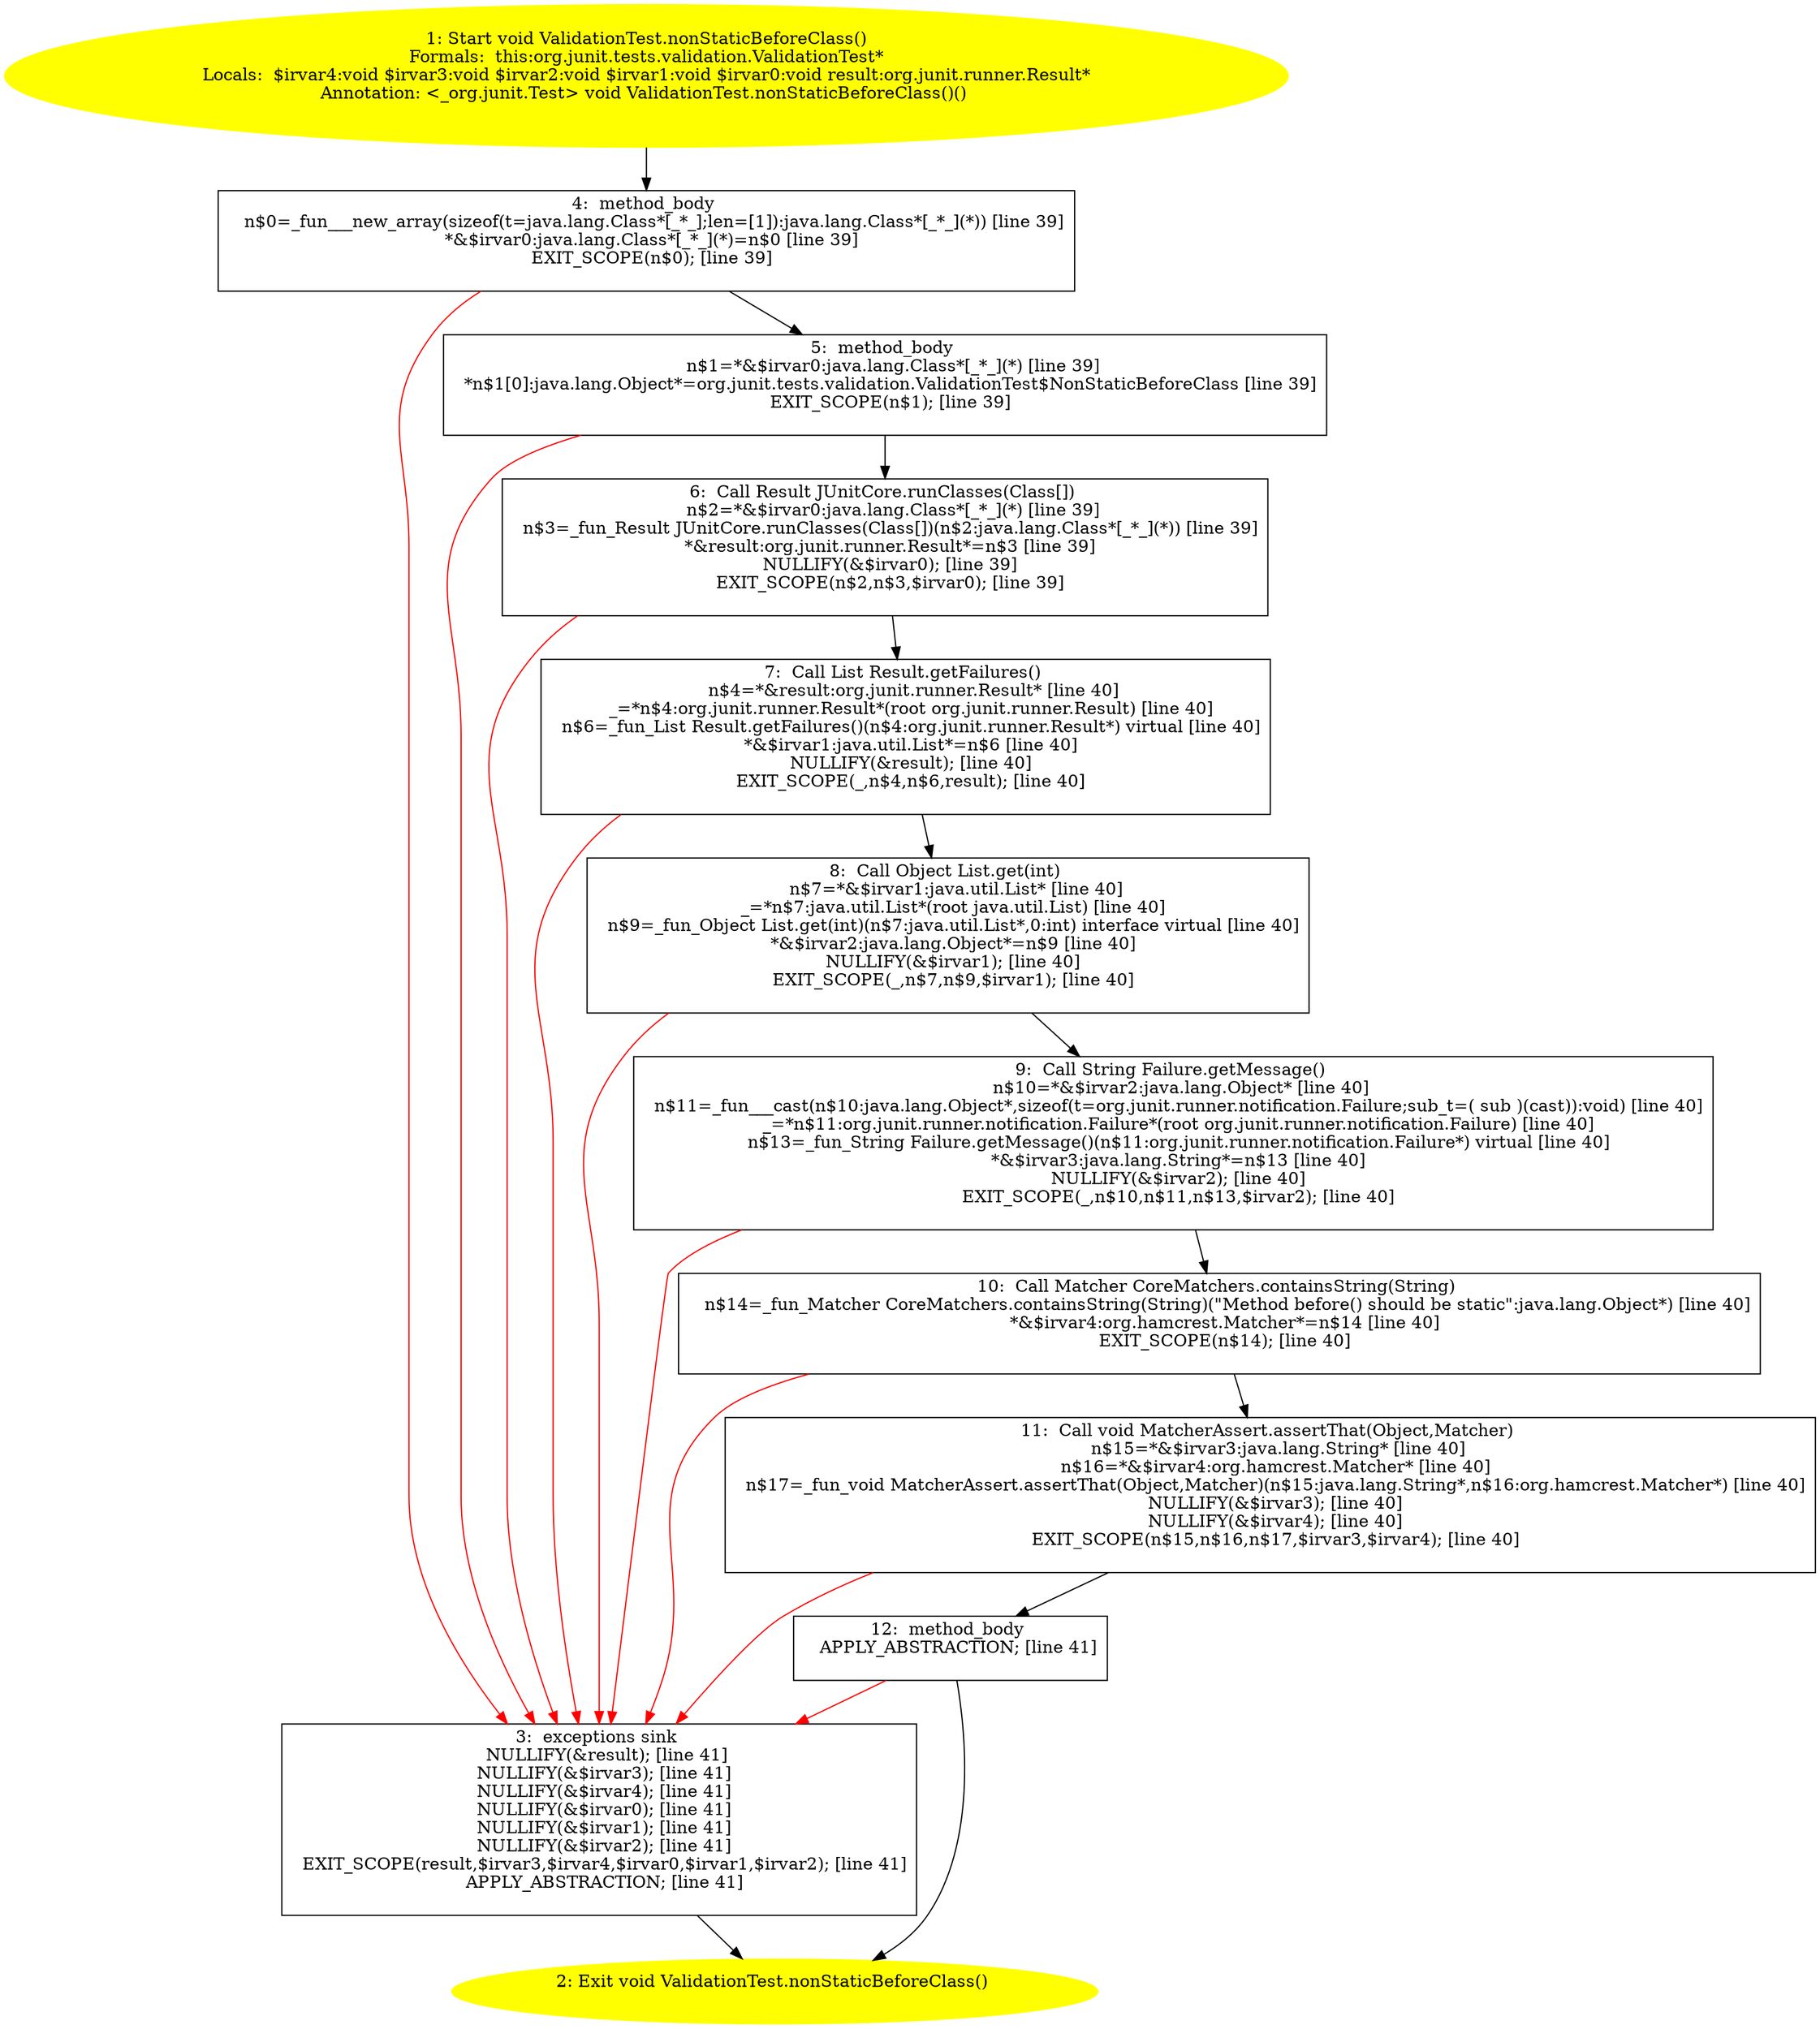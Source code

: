 /* @generated */
digraph cfg {
"org.junit.tests.validation.ValidationTest.nonStaticBeforeClass():void.cd38abd907febd5d752a1d675c0ad948_1" [label="1: Start void ValidationTest.nonStaticBeforeClass()\nFormals:  this:org.junit.tests.validation.ValidationTest*\nLocals:  $irvar4:void $irvar3:void $irvar2:void $irvar1:void $irvar0:void result:org.junit.runner.Result*\nAnnotation: <_org.junit.Test> void ValidationTest.nonStaticBeforeClass()() \n  " color=yellow style=filled]
	

	 "org.junit.tests.validation.ValidationTest.nonStaticBeforeClass():void.cd38abd907febd5d752a1d675c0ad948_1" -> "org.junit.tests.validation.ValidationTest.nonStaticBeforeClass():void.cd38abd907febd5d752a1d675c0ad948_4" ;
"org.junit.tests.validation.ValidationTest.nonStaticBeforeClass():void.cd38abd907febd5d752a1d675c0ad948_2" [label="2: Exit void ValidationTest.nonStaticBeforeClass() \n  " color=yellow style=filled]
	

"org.junit.tests.validation.ValidationTest.nonStaticBeforeClass():void.cd38abd907febd5d752a1d675c0ad948_3" [label="3:  exceptions sink \n   NULLIFY(&result); [line 41]\n  NULLIFY(&$irvar3); [line 41]\n  NULLIFY(&$irvar4); [line 41]\n  NULLIFY(&$irvar0); [line 41]\n  NULLIFY(&$irvar1); [line 41]\n  NULLIFY(&$irvar2); [line 41]\n  EXIT_SCOPE(result,$irvar3,$irvar4,$irvar0,$irvar1,$irvar2); [line 41]\n  APPLY_ABSTRACTION; [line 41]\n " shape="box"]
	

	 "org.junit.tests.validation.ValidationTest.nonStaticBeforeClass():void.cd38abd907febd5d752a1d675c0ad948_3" -> "org.junit.tests.validation.ValidationTest.nonStaticBeforeClass():void.cd38abd907febd5d752a1d675c0ad948_2" ;
"org.junit.tests.validation.ValidationTest.nonStaticBeforeClass():void.cd38abd907febd5d752a1d675c0ad948_4" [label="4:  method_body \n   n$0=_fun___new_array(sizeof(t=java.lang.Class*[_*_];len=[1]):java.lang.Class*[_*_](*)) [line 39]\n  *&$irvar0:java.lang.Class*[_*_](*)=n$0 [line 39]\n  EXIT_SCOPE(n$0); [line 39]\n " shape="box"]
	

	 "org.junit.tests.validation.ValidationTest.nonStaticBeforeClass():void.cd38abd907febd5d752a1d675c0ad948_4" -> "org.junit.tests.validation.ValidationTest.nonStaticBeforeClass():void.cd38abd907febd5d752a1d675c0ad948_5" ;
	 "org.junit.tests.validation.ValidationTest.nonStaticBeforeClass():void.cd38abd907febd5d752a1d675c0ad948_4" -> "org.junit.tests.validation.ValidationTest.nonStaticBeforeClass():void.cd38abd907febd5d752a1d675c0ad948_3" [color="red" ];
"org.junit.tests.validation.ValidationTest.nonStaticBeforeClass():void.cd38abd907febd5d752a1d675c0ad948_5" [label="5:  method_body \n   n$1=*&$irvar0:java.lang.Class*[_*_](*) [line 39]\n  *n$1[0]:java.lang.Object*=org.junit.tests.validation.ValidationTest$NonStaticBeforeClass [line 39]\n  EXIT_SCOPE(n$1); [line 39]\n " shape="box"]
	

	 "org.junit.tests.validation.ValidationTest.nonStaticBeforeClass():void.cd38abd907febd5d752a1d675c0ad948_5" -> "org.junit.tests.validation.ValidationTest.nonStaticBeforeClass():void.cd38abd907febd5d752a1d675c0ad948_6" ;
	 "org.junit.tests.validation.ValidationTest.nonStaticBeforeClass():void.cd38abd907febd5d752a1d675c0ad948_5" -> "org.junit.tests.validation.ValidationTest.nonStaticBeforeClass():void.cd38abd907febd5d752a1d675c0ad948_3" [color="red" ];
"org.junit.tests.validation.ValidationTest.nonStaticBeforeClass():void.cd38abd907febd5d752a1d675c0ad948_6" [label="6:  Call Result JUnitCore.runClasses(Class[]) \n   n$2=*&$irvar0:java.lang.Class*[_*_](*) [line 39]\n  n$3=_fun_Result JUnitCore.runClasses(Class[])(n$2:java.lang.Class*[_*_](*)) [line 39]\n  *&result:org.junit.runner.Result*=n$3 [line 39]\n  NULLIFY(&$irvar0); [line 39]\n  EXIT_SCOPE(n$2,n$3,$irvar0); [line 39]\n " shape="box"]
	

	 "org.junit.tests.validation.ValidationTest.nonStaticBeforeClass():void.cd38abd907febd5d752a1d675c0ad948_6" -> "org.junit.tests.validation.ValidationTest.nonStaticBeforeClass():void.cd38abd907febd5d752a1d675c0ad948_7" ;
	 "org.junit.tests.validation.ValidationTest.nonStaticBeforeClass():void.cd38abd907febd5d752a1d675c0ad948_6" -> "org.junit.tests.validation.ValidationTest.nonStaticBeforeClass():void.cd38abd907febd5d752a1d675c0ad948_3" [color="red" ];
"org.junit.tests.validation.ValidationTest.nonStaticBeforeClass():void.cd38abd907febd5d752a1d675c0ad948_7" [label="7:  Call List Result.getFailures() \n   n$4=*&result:org.junit.runner.Result* [line 40]\n  _=*n$4:org.junit.runner.Result*(root org.junit.runner.Result) [line 40]\n  n$6=_fun_List Result.getFailures()(n$4:org.junit.runner.Result*) virtual [line 40]\n  *&$irvar1:java.util.List*=n$6 [line 40]\n  NULLIFY(&result); [line 40]\n  EXIT_SCOPE(_,n$4,n$6,result); [line 40]\n " shape="box"]
	

	 "org.junit.tests.validation.ValidationTest.nonStaticBeforeClass():void.cd38abd907febd5d752a1d675c0ad948_7" -> "org.junit.tests.validation.ValidationTest.nonStaticBeforeClass():void.cd38abd907febd5d752a1d675c0ad948_8" ;
	 "org.junit.tests.validation.ValidationTest.nonStaticBeforeClass():void.cd38abd907febd5d752a1d675c0ad948_7" -> "org.junit.tests.validation.ValidationTest.nonStaticBeforeClass():void.cd38abd907febd5d752a1d675c0ad948_3" [color="red" ];
"org.junit.tests.validation.ValidationTest.nonStaticBeforeClass():void.cd38abd907febd5d752a1d675c0ad948_8" [label="8:  Call Object List.get(int) \n   n$7=*&$irvar1:java.util.List* [line 40]\n  _=*n$7:java.util.List*(root java.util.List) [line 40]\n  n$9=_fun_Object List.get(int)(n$7:java.util.List*,0:int) interface virtual [line 40]\n  *&$irvar2:java.lang.Object*=n$9 [line 40]\n  NULLIFY(&$irvar1); [line 40]\n  EXIT_SCOPE(_,n$7,n$9,$irvar1); [line 40]\n " shape="box"]
	

	 "org.junit.tests.validation.ValidationTest.nonStaticBeforeClass():void.cd38abd907febd5d752a1d675c0ad948_8" -> "org.junit.tests.validation.ValidationTest.nonStaticBeforeClass():void.cd38abd907febd5d752a1d675c0ad948_9" ;
	 "org.junit.tests.validation.ValidationTest.nonStaticBeforeClass():void.cd38abd907febd5d752a1d675c0ad948_8" -> "org.junit.tests.validation.ValidationTest.nonStaticBeforeClass():void.cd38abd907febd5d752a1d675c0ad948_3" [color="red" ];
"org.junit.tests.validation.ValidationTest.nonStaticBeforeClass():void.cd38abd907febd5d752a1d675c0ad948_9" [label="9:  Call String Failure.getMessage() \n   n$10=*&$irvar2:java.lang.Object* [line 40]\n  n$11=_fun___cast(n$10:java.lang.Object*,sizeof(t=org.junit.runner.notification.Failure;sub_t=( sub )(cast)):void) [line 40]\n  _=*n$11:org.junit.runner.notification.Failure*(root org.junit.runner.notification.Failure) [line 40]\n  n$13=_fun_String Failure.getMessage()(n$11:org.junit.runner.notification.Failure*) virtual [line 40]\n  *&$irvar3:java.lang.String*=n$13 [line 40]\n  NULLIFY(&$irvar2); [line 40]\n  EXIT_SCOPE(_,n$10,n$11,n$13,$irvar2); [line 40]\n " shape="box"]
	

	 "org.junit.tests.validation.ValidationTest.nonStaticBeforeClass():void.cd38abd907febd5d752a1d675c0ad948_9" -> "org.junit.tests.validation.ValidationTest.nonStaticBeforeClass():void.cd38abd907febd5d752a1d675c0ad948_10" ;
	 "org.junit.tests.validation.ValidationTest.nonStaticBeforeClass():void.cd38abd907febd5d752a1d675c0ad948_9" -> "org.junit.tests.validation.ValidationTest.nonStaticBeforeClass():void.cd38abd907febd5d752a1d675c0ad948_3" [color="red" ];
"org.junit.tests.validation.ValidationTest.nonStaticBeforeClass():void.cd38abd907febd5d752a1d675c0ad948_10" [label="10:  Call Matcher CoreMatchers.containsString(String) \n   n$14=_fun_Matcher CoreMatchers.containsString(String)(\"Method before() should be static\":java.lang.Object*) [line 40]\n  *&$irvar4:org.hamcrest.Matcher*=n$14 [line 40]\n  EXIT_SCOPE(n$14); [line 40]\n " shape="box"]
	

	 "org.junit.tests.validation.ValidationTest.nonStaticBeforeClass():void.cd38abd907febd5d752a1d675c0ad948_10" -> "org.junit.tests.validation.ValidationTest.nonStaticBeforeClass():void.cd38abd907febd5d752a1d675c0ad948_11" ;
	 "org.junit.tests.validation.ValidationTest.nonStaticBeforeClass():void.cd38abd907febd5d752a1d675c0ad948_10" -> "org.junit.tests.validation.ValidationTest.nonStaticBeforeClass():void.cd38abd907febd5d752a1d675c0ad948_3" [color="red" ];
"org.junit.tests.validation.ValidationTest.nonStaticBeforeClass():void.cd38abd907febd5d752a1d675c0ad948_11" [label="11:  Call void MatcherAssert.assertThat(Object,Matcher) \n   n$15=*&$irvar3:java.lang.String* [line 40]\n  n$16=*&$irvar4:org.hamcrest.Matcher* [line 40]\n  n$17=_fun_void MatcherAssert.assertThat(Object,Matcher)(n$15:java.lang.String*,n$16:org.hamcrest.Matcher*) [line 40]\n  NULLIFY(&$irvar3); [line 40]\n  NULLIFY(&$irvar4); [line 40]\n  EXIT_SCOPE(n$15,n$16,n$17,$irvar3,$irvar4); [line 40]\n " shape="box"]
	

	 "org.junit.tests.validation.ValidationTest.nonStaticBeforeClass():void.cd38abd907febd5d752a1d675c0ad948_11" -> "org.junit.tests.validation.ValidationTest.nonStaticBeforeClass():void.cd38abd907febd5d752a1d675c0ad948_12" ;
	 "org.junit.tests.validation.ValidationTest.nonStaticBeforeClass():void.cd38abd907febd5d752a1d675c0ad948_11" -> "org.junit.tests.validation.ValidationTest.nonStaticBeforeClass():void.cd38abd907febd5d752a1d675c0ad948_3" [color="red" ];
"org.junit.tests.validation.ValidationTest.nonStaticBeforeClass():void.cd38abd907febd5d752a1d675c0ad948_12" [label="12:  method_body \n   APPLY_ABSTRACTION; [line 41]\n " shape="box"]
	

	 "org.junit.tests.validation.ValidationTest.nonStaticBeforeClass():void.cd38abd907febd5d752a1d675c0ad948_12" -> "org.junit.tests.validation.ValidationTest.nonStaticBeforeClass():void.cd38abd907febd5d752a1d675c0ad948_2" ;
	 "org.junit.tests.validation.ValidationTest.nonStaticBeforeClass():void.cd38abd907febd5d752a1d675c0ad948_12" -> "org.junit.tests.validation.ValidationTest.nonStaticBeforeClass():void.cd38abd907febd5d752a1d675c0ad948_3" [color="red" ];
}
